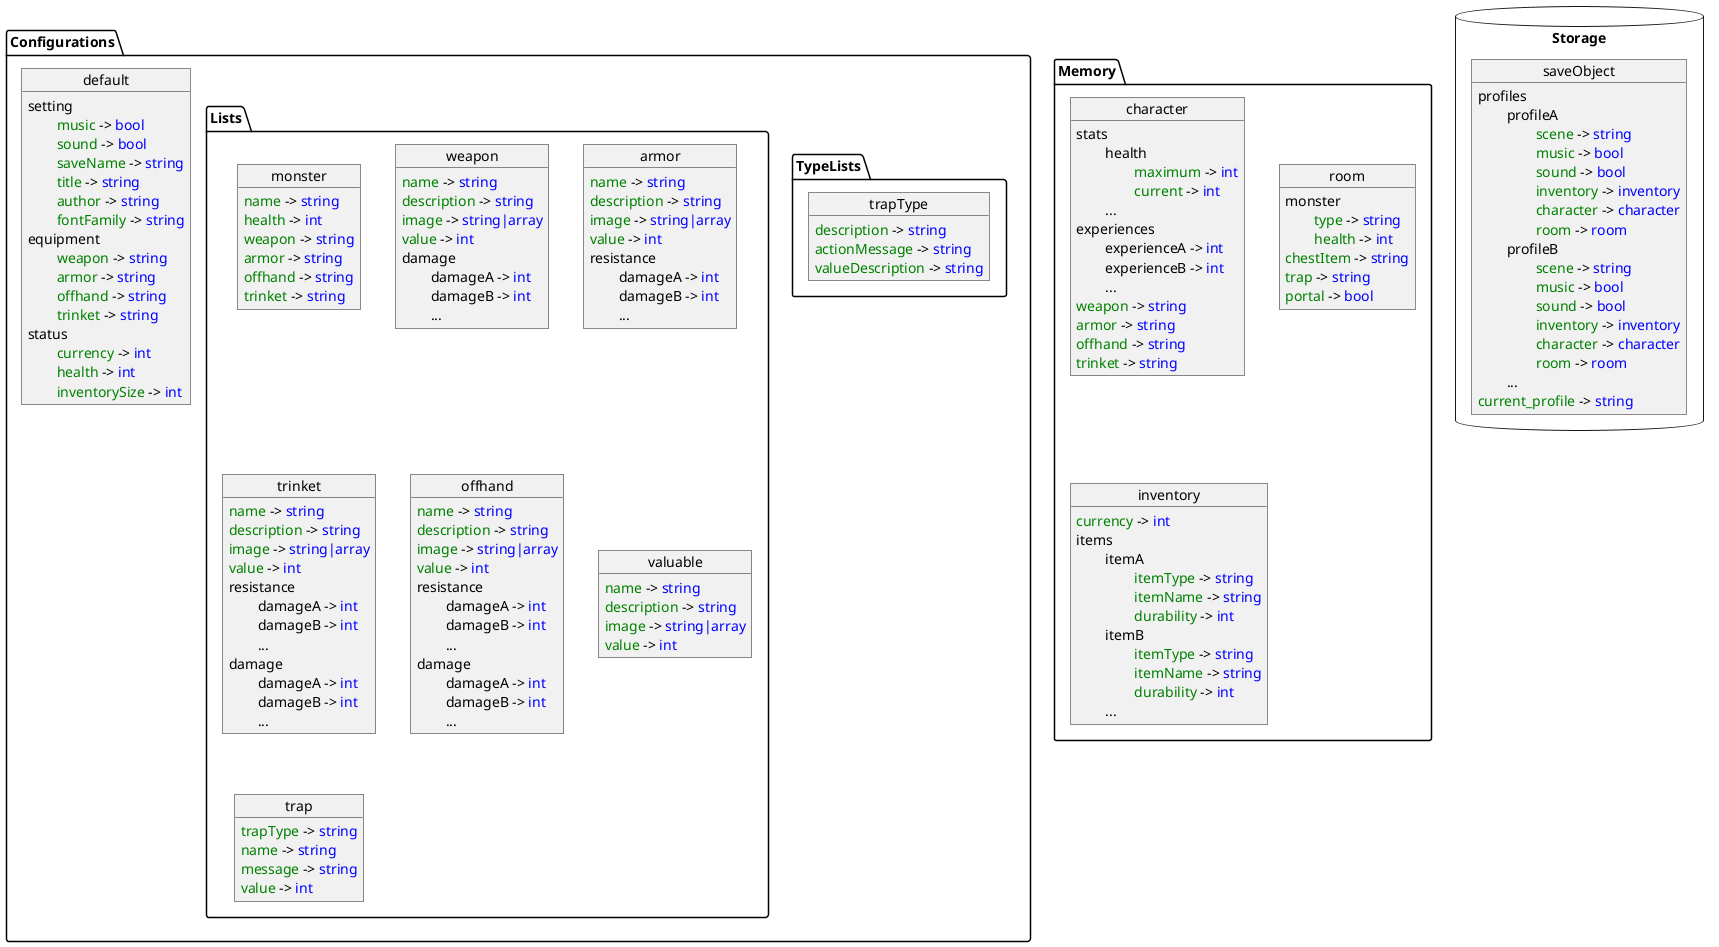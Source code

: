 @startuml

!define type(x) <color:blue>x</color>
!define attribute(x) <color:green>x</color>

package Configurations{
    object default {
        setting
            attribute(\tmusic) -> type(bool)
            attribute(\tsound) -> type(bool)
            attribute(\tsaveName) -> type(string)
            attribute(\ttitle) -> type(string)
            attribute(\tauthor) -> type(string)
            attribute(\tfontFamily) -> type(string)
        equipment
            attribute(\tweapon) -> type(string)
            attribute(\tarmor) -> type(string)
            attribute(\toffhand) -> type(string)
            attribute(\ttrinket) -> type(string)
        status
            attribute(\tcurrency) -> type(int)
            attribute(\thealth) -> type(int)
            attribute(\tinventorySize) -> type(int)
    }

    package TypeLists{
        object trapType {
            attribute(description) -> type(string)
            attribute(actionMessage) -> type(string)
            attribute(valueDescription) -> type(string)
        }
    }

    package Lists{

        object monster {
            attribute(name) -> type(string)
            attribute(health) -> type(int)
            attribute(weapon) -> type(string)
            attribute(armor) -> type(string)
            attribute(offhand) -> type(string)
            attribute(trinket) -> type(string)
        }

        object weapon {
            attribute(name) -> type(string)
            attribute(description) -> type(string)
            attribute(image) -> type(string|array)
            attribute(value) -> type(int)
            damage
                \tdamageA -> type(int)
                \tdamageB -> type(int)
                \t...
        }

        object armor {
            attribute(name) -> type(string)
            attribute(description) -> type(string)
            attribute(image) -> type(string|array)
            attribute(value) -> type(int)
            resistance
                \tdamageA -> type(int)
                \tdamageB -> type(int)
                \t...
        }

        object trinket {
            attribute(name) -> type(string)
            attribute(description) -> type(string)
            attribute(image) -> type(string|array)
            attribute(value) -> type(int)
            resistance
                \tdamageA -> type(int)
                \tdamageB -> type(int)
                \t...
            damage
                \tdamageA -> type(int)
                \tdamageB -> type(int)
                \t...
        }

        object offhand {
            attribute(name) -> type(string)
            attribute(description) -> type(string)
            attribute(image) -> type(string|array)
            attribute(value) -> type(int)
            resistance
                \tdamageA -> type(int)
                \tdamageB -> type(int)
                \t...
            damage
                \tdamageA -> type(int)
                \tdamageB -> type(int)
                \t...
        }

        object valuable {
            attribute(name) -> type(string)
            attribute(description) -> type(string)
            attribute(image) -> type(string|array)
            attribute(value) -> type(int)
        }

        object trap {
            attribute(trapType) -> type(string)
            attribute(name) -> type(string)
            attribute(message) -> type(string)
            attribute(value) -> type(int)
        }
    }
}

package Memory{
    object character {
        stats
            \thealth
                attribute(\t\tmaximum) -> type(int)
                attribute(\t\tcurrent) -> type(int)
            \t...
        experiences
            \texperienceA -> type(int)
            \texperienceB -> type(int)
            \t...
        attribute(weapon) -> type(string)
        attribute(armor) -> type(string)
        attribute(offhand) -> type(string)
        attribute(trinket) -> type(string)
    }

    object room {
        monster
            attribute(\ttype) -> type(string)
            attribute(\thealth) -> type(int)
        attribute(chestItem) -> type(string)
        attribute(trap) -> type(string)
        attribute(portal) -> type(bool)
    }

    object inventory {
        attribute(currency) -> type(int)
        items
            \titemA
                attribute(\t\titemType) -> type(string)
                attribute(\t\titemName) -> type(string)
                attribute(\t\tdurability) -> type(int)
            \titemB
                attribute(\t\titemType) -> type(string)
                attribute(\t\titemName) -> type(string)
                attribute(\t\tdurability) -> type(int)
            \t...
    }
}

database Storage {
    object saveObject {
        profiles
            \tprofileA
                attribute(\t\tscene) -> type(string)
                attribute(\t\tmusic) -> type(bool)
                attribute(\t\tsound) -> type(bool)
                attribute(\t\tinventory) -> type(inventory)
                attribute(\t\tcharacter) -> type(character)
                attribute(\t\troom) -> type(room)
            \tprofileB
                attribute(\t\tscene) -> type(string)
                attribute(\t\tmusic) -> type(bool)
                attribute(\t\tsound) -> type(bool)
                attribute(\t\tinventory) -> type(inventory)
                attribute(\t\tcharacter) -> type(character)
                attribute(\t\troom) -> type(room)
            \t...
        attribute(current_profile) -> type(string)
    }
}

@enduml
